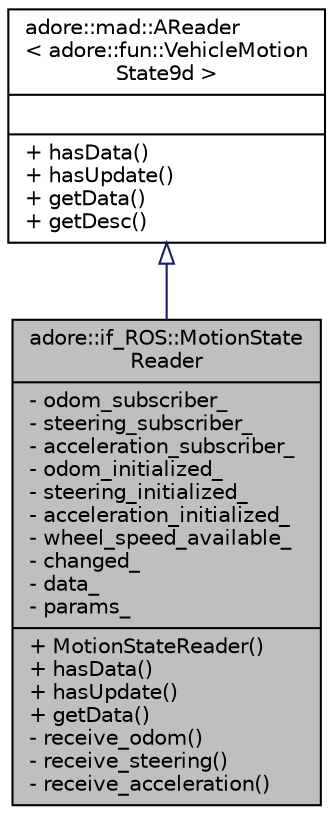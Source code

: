 digraph "adore::if_ROS::MotionStateReader"
{
 // LATEX_PDF_SIZE
  edge [fontname="Helvetica",fontsize="10",labelfontname="Helvetica",labelfontsize="10"];
  node [fontname="Helvetica",fontsize="10",shape=record];
  Node1 [label="{adore::if_ROS::MotionState\lReader\n|- odom_subscriber_\l- steering_subscriber_\l- acceleration_subscriber_\l- odom_initialized_\l- steering_initialized_\l- acceleration_initialized_\l- wheel_speed_available_\l- changed_\l- data_\l- params_\l|+ MotionStateReader()\l+ hasData()\l+ hasUpdate()\l+ getData()\l- receive_odom()\l- receive_steering()\l- receive_acceleration()\l}",height=0.2,width=0.4,color="black", fillcolor="grey75", style="filled", fontcolor="black",tooltip=" "];
  Node2 -> Node1 [dir="back",color="midnightblue",fontsize="10",style="solid",arrowtail="onormal",fontname="Helvetica"];
  Node2 [label="{adore::mad::AReader\l\< adore::fun::VehicleMotion\lState9d \>\n||+ hasData()\l+ hasUpdate()\l+ getData()\l+ getDesc()\l}",height=0.2,width=0.4,color="black", fillcolor="white", style="filled",URL="$classadore_1_1mad_1_1AReader.html",tooltip=" "];
}
